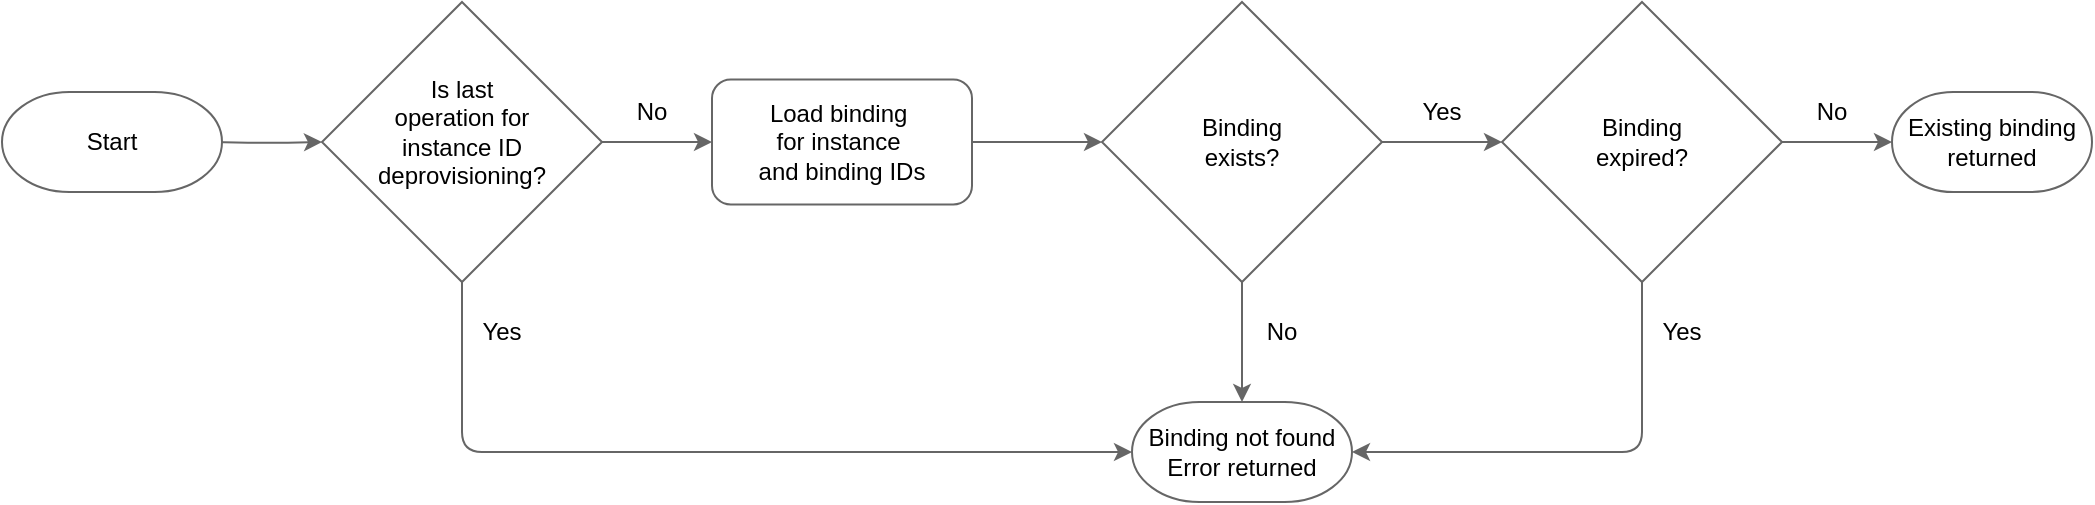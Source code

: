 <mxfile version="24.7.8">
  <diagram name="Page-1" id="UH6yl6hLwRoXUHEGDsa9">
    <mxGraphModel dx="1025" dy="804" grid="1" gridSize="10" guides="1" tooltips="1" connect="1" arrows="1" fold="1" page="1" pageScale="1" pageWidth="1169" pageHeight="827" background="#ffffff" math="0" shadow="0">
      <root>
        <mxCell id="0" />
        <mxCell id="1" parent="0" />
        <mxCell id="Fo4MXKtVWHx6dT33hPes-11" style="edgeStyle=orthogonalEdgeStyle;rounded=1;orthogonalLoop=1;jettySize=auto;html=1;curved=0;strokeColor=#666666;entryX=0;entryY=0.5;entryDx=0;entryDy=0;entryPerimeter=0;exitX=0.5;exitY=1;exitDx=0;exitDy=0;" parent="1" source="Fo4MXKtVWHx6dT33hPes-1" target="G1CgCELCvJZ-HyuyCHeq-6" edge="1">
          <mxGeometry relative="1" as="geometry">
            <mxPoint x="230" y="320" as="targetPoint" />
          </mxGeometry>
        </mxCell>
        <mxCell id="Fo4MXKtVWHx6dT33hPes-12" style="edgeStyle=orthogonalEdgeStyle;rounded=1;orthogonalLoop=1;jettySize=auto;html=1;entryX=0;entryY=0.5;entryDx=0;entryDy=0;curved=0;strokeColor=#666666;" parent="1" source="Fo4MXKtVWHx6dT33hPes-1" target="Fo4MXKtVWHx6dT33hPes-9" edge="1">
          <mxGeometry relative="1" as="geometry" />
        </mxCell>
        <mxCell id="Fo4MXKtVWHx6dT33hPes-1" value="" style="rhombus;whiteSpace=wrap;html=1;strokeColor=#666666;" parent="1" vertex="1">
          <mxGeometry x="160" y="120" width="140" height="140" as="geometry" />
        </mxCell>
        <mxCell id="Fo4MXKtVWHx6dT33hPes-2" value="Is last&lt;div&gt;operation for instance ID deprovisioning?&lt;/div&gt;" style="text;html=1;align=center;verticalAlign=middle;whiteSpace=wrap;rounded=0;" parent="1" vertex="1">
          <mxGeometry x="195" y="150" width="70" height="70" as="geometry" />
        </mxCell>
        <mxCell id="Fo4MXKtVWHx6dT33hPes-32" value="" style="edgeStyle=orthogonalEdgeStyle;rounded=1;orthogonalLoop=1;jettySize=auto;html=1;curved=0;strokeColor=#666666;entryX=1;entryY=0.5;entryDx=0;entryDy=0;entryPerimeter=0;exitX=0.5;exitY=1;exitDx=0;exitDy=0;" parent="1" source="Fo4MXKtVWHx6dT33hPes-7" target="G1CgCELCvJZ-HyuyCHeq-6" edge="1">
          <mxGeometry relative="1" as="geometry">
            <mxPoint x="815" y="320" as="targetPoint" />
          </mxGeometry>
        </mxCell>
        <mxCell id="G1CgCELCvJZ-HyuyCHeq-9" value="" style="edgeStyle=orthogonalEdgeStyle;rounded=1;orthogonalLoop=1;jettySize=auto;html=1;curved=0;strokeColor=#666666;" parent="1" source="Fo4MXKtVWHx6dT33hPes-7" edge="1">
          <mxGeometry relative="1" as="geometry">
            <mxPoint x="945" y="190" as="targetPoint" />
          </mxGeometry>
        </mxCell>
        <mxCell id="Fo4MXKtVWHx6dT33hPes-7" value="" style="rhombus;whiteSpace=wrap;html=1;strokeColor=#666666;" parent="1" vertex="1">
          <mxGeometry x="750" y="120" width="140" height="140" as="geometry" />
        </mxCell>
        <mxCell id="Fo4MXKtVWHx6dT33hPes-14" value="" style="edgeStyle=orthogonalEdgeStyle;rounded=1;orthogonalLoop=1;jettySize=auto;html=1;curved=0;strokeColor=#666666;" parent="1" source="Fo4MXKtVWHx6dT33hPes-8" target="Fo4MXKtVWHx6dT33hPes-7" edge="1">
          <mxGeometry relative="1" as="geometry" />
        </mxCell>
        <mxCell id="Fo4MXKtVWHx6dT33hPes-31" value="" style="edgeStyle=orthogonalEdgeStyle;rounded=1;orthogonalLoop=1;jettySize=auto;html=1;curved=0;strokeColor=#666666;" parent="1" source="Fo4MXKtVWHx6dT33hPes-8" edge="1">
          <mxGeometry relative="1" as="geometry">
            <mxPoint x="620" y="320" as="targetPoint" />
          </mxGeometry>
        </mxCell>
        <mxCell id="Fo4MXKtVWHx6dT33hPes-8" value="" style="rhombus;whiteSpace=wrap;html=1;strokeColor=#666666;" parent="1" vertex="1">
          <mxGeometry x="550" y="120" width="140" height="140" as="geometry" />
        </mxCell>
        <mxCell id="Fo4MXKtVWHx6dT33hPes-13" style="edgeStyle=orthogonalEdgeStyle;rounded=1;orthogonalLoop=1;jettySize=auto;html=1;entryX=0;entryY=0.5;entryDx=0;entryDy=0;curved=0;strokeColor=#666666;" parent="1" source="Fo4MXKtVWHx6dT33hPes-9" target="Fo4MXKtVWHx6dT33hPes-8" edge="1">
          <mxGeometry relative="1" as="geometry" />
        </mxCell>
        <mxCell id="Fo4MXKtVWHx6dT33hPes-9" value="Load binding&amp;nbsp;&lt;div&gt;for instance&amp;nbsp;&lt;/div&gt;&lt;div&gt;and binding IDs&lt;/div&gt;" style="rounded=1;whiteSpace=wrap;html=1;strokeColor=#666666;" parent="1" vertex="1">
          <mxGeometry x="355" y="158.75" width="130" height="62.5" as="geometry" />
        </mxCell>
        <mxCell id="Fo4MXKtVWHx6dT33hPes-15" value="Binding exists?" style="text;html=1;align=center;verticalAlign=middle;whiteSpace=wrap;rounded=0;" parent="1" vertex="1">
          <mxGeometry x="590" y="175" width="60" height="30" as="geometry" />
        </mxCell>
        <mxCell id="Fo4MXKtVWHx6dT33hPes-16" value="Binding expired?" style="text;html=1;align=center;verticalAlign=middle;whiteSpace=wrap;rounded=0;" parent="1" vertex="1">
          <mxGeometry x="790" y="175" width="60" height="30" as="geometry" />
        </mxCell>
        <mxCell id="Fo4MXKtVWHx6dT33hPes-50" value="No" style="text;html=1;align=center;verticalAlign=middle;whiteSpace=wrap;rounded=0;" parent="1" vertex="1">
          <mxGeometry x="295" y="160" width="60" height="30" as="geometry" />
        </mxCell>
        <mxCell id="Fo4MXKtVWHx6dT33hPes-51" value="Yes" style="text;html=1;align=center;verticalAlign=middle;whiteSpace=wrap;rounded=0;" parent="1" vertex="1">
          <mxGeometry x="690" y="160" width="60" height="30" as="geometry" />
        </mxCell>
        <mxCell id="Fo4MXKtVWHx6dT33hPes-52" value="No" style="text;html=1;align=center;verticalAlign=middle;whiteSpace=wrap;rounded=0;" parent="1" vertex="1">
          <mxGeometry x="885" y="160" width="60" height="30" as="geometry" />
        </mxCell>
        <mxCell id="Fo4MXKtVWHx6dT33hPes-53" value="Yes" style="text;html=1;align=center;verticalAlign=middle;whiteSpace=wrap;rounded=0;" parent="1" vertex="1">
          <mxGeometry x="220" y="270" width="60" height="30" as="geometry" />
        </mxCell>
        <mxCell id="Fo4MXKtVWHx6dT33hPes-54" value="No" style="text;html=1;align=center;verticalAlign=middle;whiteSpace=wrap;rounded=0;" parent="1" vertex="1">
          <mxGeometry x="610" y="270" width="60" height="30" as="geometry" />
        </mxCell>
        <mxCell id="Fo4MXKtVWHx6dT33hPes-55" value="Yes" style="text;html=1;align=center;verticalAlign=middle;whiteSpace=wrap;rounded=0;" parent="1" vertex="1">
          <mxGeometry x="810" y="270" width="60" height="30" as="geometry" />
        </mxCell>
        <mxCell id="G1CgCELCvJZ-HyuyCHeq-5" value="" style="edgeStyle=orthogonalEdgeStyle;rounded=1;orthogonalLoop=1;jettySize=auto;html=1;entryX=0;entryY=0.5;entryDx=0;entryDy=0;curved=0;strokeColor=#666666;exitX=0.929;exitY=0.5;exitDx=0;exitDy=0;exitPerimeter=0;" parent="1" target="Fo4MXKtVWHx6dT33hPes-1" edge="1">
          <mxGeometry relative="1" as="geometry">
            <mxPoint x="105.03" y="190" as="sourcePoint" />
          </mxGeometry>
        </mxCell>
        <mxCell id="G1CgCELCvJZ-HyuyCHeq-6" value="Binding not found&lt;div&gt;Error returned&lt;/div&gt;" style="strokeWidth=1;html=1;shape=mxgraph.flowchart.terminator;whiteSpace=wrap;strokeColor=#666666;" parent="1" vertex="1">
          <mxGeometry x="565" y="320" width="110" height="50" as="geometry" />
        </mxCell>
        <mxCell id="G1CgCELCvJZ-HyuyCHeq-7" value="&lt;span style=&quot;background-color: initial;&quot;&gt;Existing binding returned&lt;/span&gt;" style="strokeWidth=1;html=1;shape=mxgraph.flowchart.terminator;whiteSpace=wrap;strokeColor=#666666;" parent="1" vertex="1">
          <mxGeometry x="945" y="165" width="100" height="50" as="geometry" />
        </mxCell>
        <mxCell id="4UqclhLirCyIm_nKKnnf-3" value="Start" style="strokeWidth=1;html=1;shape=mxgraph.flowchart.terminator;whiteSpace=wrap;strokeColor=#666666;" vertex="1" parent="1">
          <mxGeometry y="165" width="110" height="50" as="geometry" />
        </mxCell>
      </root>
    </mxGraphModel>
  </diagram>
</mxfile>
